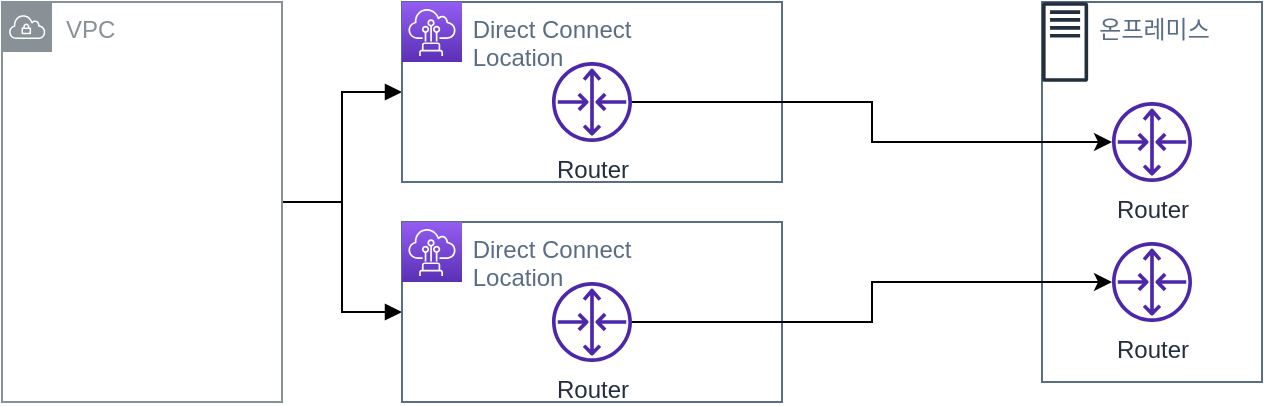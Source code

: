 <mxfile version="20.8.10" type="device"><diagram name="페이지-1" id="NnpTgxiSkb2kHb_gN5np"><mxGraphModel dx="1114" dy="894" grid="1" gridSize="10" guides="1" tooltips="1" connect="1" arrows="1" fold="1" page="1" pageScale="1" pageWidth="827" pageHeight="1169" math="0" shadow="0"><root><mxCell id="0"/><mxCell id="1" parent="0"/><mxCell id="uNX29-wihe4lGcc-QS6u-1" style="edgeStyle=orthogonalEdgeStyle;rounded=0;orthogonalLoop=1;jettySize=auto;html=1;entryX=0;entryY=0.5;entryDx=0;entryDy=0;endArrow=block;endFill=1;jumpStyle=none;" edge="1" parent="1" source="uNX29-wihe4lGcc-QS6u-3" target="uNX29-wihe4lGcc-QS6u-5"><mxGeometry relative="1" as="geometry"/></mxCell><mxCell id="uNX29-wihe4lGcc-QS6u-2" style="edgeStyle=orthogonalEdgeStyle;rounded=0;orthogonalLoop=1;jettySize=auto;html=1;endArrow=block;endFill=1;" edge="1" parent="1" source="uNX29-wihe4lGcc-QS6u-3" target="uNX29-wihe4lGcc-QS6u-18"><mxGeometry relative="1" as="geometry"/></mxCell><mxCell id="uNX29-wihe4lGcc-QS6u-3" value="VPC" style="sketch=0;outlineConnect=0;gradientColor=none;html=1;whiteSpace=wrap;fontSize=12;fontStyle=0;shape=mxgraph.aws4.group;grIcon=mxgraph.aws4.group_vpc;strokeColor=#879196;fillColor=none;verticalAlign=top;align=left;spacingLeft=30;fontColor=#879196;dashed=0;" vertex="1" parent="1"><mxGeometry x="40" y="120" width="140" height="200" as="geometry"/></mxCell><mxCell id="uNX29-wihe4lGcc-QS6u-4" value="        온프레미스" style="fillColor=none;strokeColor=#5A6C86;verticalAlign=top;fontStyle=0;fontColor=#5A6C86;align=left;" vertex="1" parent="1"><mxGeometry x="560" y="120" width="110" height="190" as="geometry"/></mxCell><mxCell id="uNX29-wihe4lGcc-QS6u-5" value="          Direct Connect &#10;          Location" style="fillColor=none;strokeColor=#5A6C86;verticalAlign=top;fontStyle=0;fontColor=#5A6C86;align=left;" vertex="1" parent="1"><mxGeometry x="240" y="120" width="190" height="90" as="geometry"/></mxCell><mxCell id="uNX29-wihe4lGcc-QS6u-6" value="" style="sketch=0;points=[[0,0,0],[0.25,0,0],[0.5,0,0],[0.75,0,0],[1,0,0],[0,1,0],[0.25,1,0],[0.5,1,0],[0.75,1,0],[1,1,0],[0,0.25,0],[0,0.5,0],[0,0.75,0],[1,0.25,0],[1,0.5,0],[1,0.75,0]];outlineConnect=0;fontColor=#232F3E;gradientColor=#945DF2;gradientDirection=north;fillColor=#5A30B5;strokeColor=#ffffff;dashed=0;verticalLabelPosition=bottom;verticalAlign=top;align=center;html=1;fontSize=12;fontStyle=0;aspect=fixed;shape=mxgraph.aws4.resourceIcon;resIcon=mxgraph.aws4.direct_connect;" vertex="1" parent="1"><mxGeometry x="240" y="120" width="30" height="30" as="geometry"/></mxCell><mxCell id="uNX29-wihe4lGcc-QS6u-21" style="edgeStyle=orthogonalEdgeStyle;rounded=0;orthogonalLoop=1;jettySize=auto;html=1;" edge="1" parent="1" source="uNX29-wihe4lGcc-QS6u-10" target="uNX29-wihe4lGcc-QS6u-12"><mxGeometry relative="1" as="geometry"/></mxCell><mxCell id="uNX29-wihe4lGcc-QS6u-10" value="Router" style="sketch=0;outlineConnect=0;fontColor=#232F3E;gradientColor=none;fillColor=#4D27AA;strokeColor=none;dashed=0;verticalLabelPosition=bottom;verticalAlign=top;align=center;html=1;fontSize=12;fontStyle=0;aspect=fixed;pointerEvents=1;shape=mxgraph.aws4.router;" vertex="1" parent="1"><mxGeometry x="315" y="150" width="40" height="40" as="geometry"/></mxCell><mxCell id="uNX29-wihe4lGcc-QS6u-11" value="" style="sketch=0;outlineConnect=0;fontColor=#232F3E;gradientColor=none;fillColor=#232F3D;strokeColor=none;dashed=0;verticalLabelPosition=bottom;verticalAlign=top;align=center;html=1;fontSize=12;fontStyle=0;aspect=fixed;pointerEvents=1;shape=mxgraph.aws4.traditional_server;" vertex="1" parent="1"><mxGeometry x="560" y="120" width="23.08" height="40" as="geometry"/></mxCell><mxCell id="uNX29-wihe4lGcc-QS6u-12" value="Router" style="sketch=0;outlineConnect=0;fontColor=#232F3E;gradientColor=none;fillColor=#4D27AA;strokeColor=none;dashed=0;verticalLabelPosition=bottom;verticalAlign=top;align=center;html=1;fontSize=12;fontStyle=0;aspect=fixed;pointerEvents=1;shape=mxgraph.aws4.router;" vertex="1" parent="1"><mxGeometry x="595" y="170" width="40" height="40" as="geometry"/></mxCell><mxCell id="uNX29-wihe4lGcc-QS6u-13" value="Router" style="sketch=0;outlineConnect=0;fontColor=#232F3E;gradientColor=none;fillColor=#4D27AA;strokeColor=none;dashed=0;verticalLabelPosition=bottom;verticalAlign=top;align=center;html=1;fontSize=12;fontStyle=0;aspect=fixed;pointerEvents=1;shape=mxgraph.aws4.router;" vertex="1" parent="1"><mxGeometry x="595" y="240" width="40" height="40" as="geometry"/></mxCell><mxCell id="uNX29-wihe4lGcc-QS6u-18" value="          Direct Connect &#10;          Location" style="fillColor=none;strokeColor=#5A6C86;verticalAlign=top;fontStyle=0;fontColor=#5A6C86;align=left;" vertex="1" parent="1"><mxGeometry x="240" y="230" width="190" height="90" as="geometry"/></mxCell><mxCell id="uNX29-wihe4lGcc-QS6u-19" value="" style="sketch=0;points=[[0,0,0],[0.25,0,0],[0.5,0,0],[0.75,0,0],[1,0,0],[0,1,0],[0.25,1,0],[0.5,1,0],[0.75,1,0],[1,1,0],[0,0.25,0],[0,0.5,0],[0,0.75,0],[1,0.25,0],[1,0.5,0],[1,0.75,0]];outlineConnect=0;fontColor=#232F3E;gradientColor=#945DF2;gradientDirection=north;fillColor=#5A30B5;strokeColor=#ffffff;dashed=0;verticalLabelPosition=bottom;verticalAlign=top;align=center;html=1;fontSize=12;fontStyle=0;aspect=fixed;shape=mxgraph.aws4.resourceIcon;resIcon=mxgraph.aws4.direct_connect;" vertex="1" parent="1"><mxGeometry x="240" y="230" width="30" height="30" as="geometry"/></mxCell><mxCell id="uNX29-wihe4lGcc-QS6u-22" style="edgeStyle=orthogonalEdgeStyle;rounded=0;orthogonalLoop=1;jettySize=auto;html=1;" edge="1" parent="1" source="uNX29-wihe4lGcc-QS6u-20" target="uNX29-wihe4lGcc-QS6u-13"><mxGeometry relative="1" as="geometry"/></mxCell><mxCell id="uNX29-wihe4lGcc-QS6u-20" value="Router" style="sketch=0;outlineConnect=0;fontColor=#232F3E;gradientColor=none;fillColor=#4D27AA;strokeColor=none;dashed=0;verticalLabelPosition=bottom;verticalAlign=top;align=center;html=1;fontSize=12;fontStyle=0;aspect=fixed;pointerEvents=1;shape=mxgraph.aws4.router;" vertex="1" parent="1"><mxGeometry x="315" y="260" width="40" height="40" as="geometry"/></mxCell></root></mxGraphModel></diagram></mxfile>